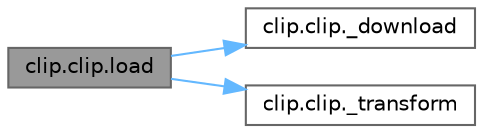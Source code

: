 digraph "clip.clip.load"
{
 // LATEX_PDF_SIZE
  bgcolor="transparent";
  edge [fontname=Helvetica,fontsize=10,labelfontname=Helvetica,labelfontsize=10];
  node [fontname=Helvetica,fontsize=10,shape=box,height=0.2,width=0.4];
  rankdir="LR";
  Node1 [id="Node000001",label="clip.clip.load",height=0.2,width=0.4,color="gray40", fillcolor="grey60", style="filled", fontcolor="black",tooltip="Loads a CLIP model."];
  Node1 -> Node2 [id="edge1_Node000001_Node000002",color="steelblue1",style="solid",tooltip=" "];
  Node2 [id="Node000002",label="clip.clip._download",height=0.2,width=0.4,color="grey40", fillcolor="white", style="filled",URL="$namespaceclip_1_1clip.html#a4552ed95f75ae2373bfe34672feb1644",tooltip="Downloads a model file from a given URL."];
  Node1 -> Node3 [id="edge2_Node000001_Node000003",color="steelblue1",style="solid",tooltip=" "];
  Node3 [id="Node000003",label="clip.clip._transform",height=0.2,width=0.4,color="grey40", fillcolor="white", style="filled",URL="$namespaceclip_1_1clip.html#a60e2bbfd64efea3fcc84b04b30e90dba",tooltip="Creates a preprocessing pipeline for images."];
}
